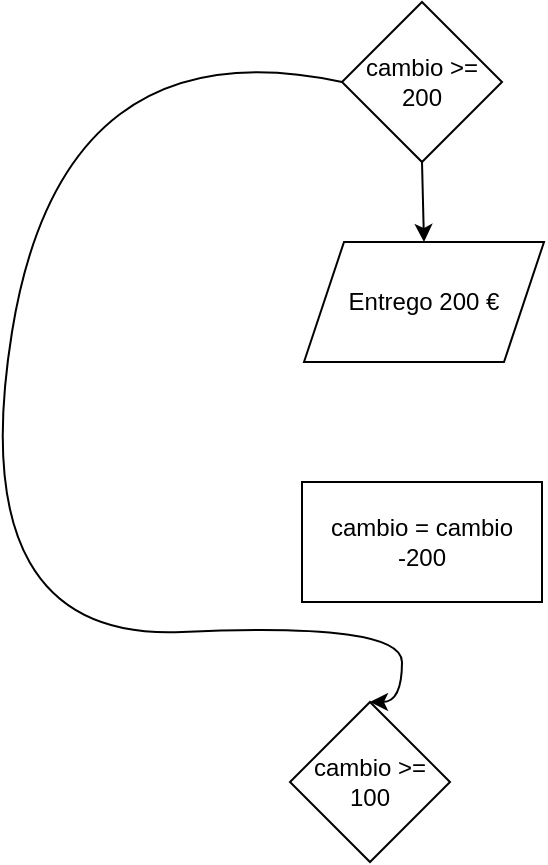 <mxfile version="20.3.3" type="github">
  <diagram id="dV5AvFHwJiYVH1rTCUHf" name="Página-1">
    <mxGraphModel dx="492" dy="525" grid="1" gridSize="10" guides="1" tooltips="1" connect="1" arrows="1" fold="1" page="1" pageScale="1" pageWidth="827" pageHeight="1169" math="0" shadow="0">
      <root>
        <mxCell id="0" />
        <mxCell id="1" parent="0" />
        <mxCell id="HclYsy6iczqrfvcCUk_A-1" value="cambio &amp;gt;= 200" style="rhombus;whiteSpace=wrap;html=1;" vertex="1" parent="1">
          <mxGeometry x="360" y="190" width="80" height="80" as="geometry" />
        </mxCell>
        <mxCell id="HclYsy6iczqrfvcCUk_A-2" value="Entrego 200 €" style="shape=parallelogram;perimeter=parallelogramPerimeter;whiteSpace=wrap;html=1;fixedSize=1;" vertex="1" parent="1">
          <mxGeometry x="341" y="310" width="120" height="60" as="geometry" />
        </mxCell>
        <mxCell id="HclYsy6iczqrfvcCUk_A-3" value="cambio = cambio -200" style="rounded=0;whiteSpace=wrap;html=1;" vertex="1" parent="1">
          <mxGeometry x="340" y="430" width="120" height="60" as="geometry" />
        </mxCell>
        <mxCell id="HclYsy6iczqrfvcCUk_A-4" value="" style="endArrow=classic;html=1;rounded=0;exitX=0.5;exitY=1;exitDx=0;exitDy=0;entryX=0.5;entryY=0;entryDx=0;entryDy=0;" edge="1" parent="1" source="HclYsy6iczqrfvcCUk_A-1" target="HclYsy6iczqrfvcCUk_A-2">
          <mxGeometry width="50" height="50" relative="1" as="geometry">
            <mxPoint x="390" y="300" as="sourcePoint" />
            <mxPoint x="440" y="250" as="targetPoint" />
          </mxGeometry>
        </mxCell>
        <mxCell id="HclYsy6iczqrfvcCUk_A-5" value="" style="curved=1;endArrow=classic;html=1;rounded=0;exitX=0;exitY=0.5;exitDx=0;exitDy=0;entryX=0.5;entryY=0;entryDx=0;entryDy=0;" edge="1" parent="1" source="HclYsy6iczqrfvcCUk_A-1" target="HclYsy6iczqrfvcCUk_A-6">
          <mxGeometry width="50" height="50" relative="1" as="geometry">
            <mxPoint x="390" y="500" as="sourcePoint" />
            <mxPoint x="400" y="570" as="targetPoint" />
            <Array as="points">
              <mxPoint x="220" y="200" />
              <mxPoint x="170" y="510" />
              <mxPoint x="390" y="500" />
              <mxPoint x="390" y="540" />
            </Array>
          </mxGeometry>
        </mxCell>
        <mxCell id="HclYsy6iczqrfvcCUk_A-6" value="cambio &amp;gt;= 100" style="rhombus;whiteSpace=wrap;html=1;" vertex="1" parent="1">
          <mxGeometry x="334" y="540" width="80" height="80" as="geometry" />
        </mxCell>
      </root>
    </mxGraphModel>
  </diagram>
</mxfile>
